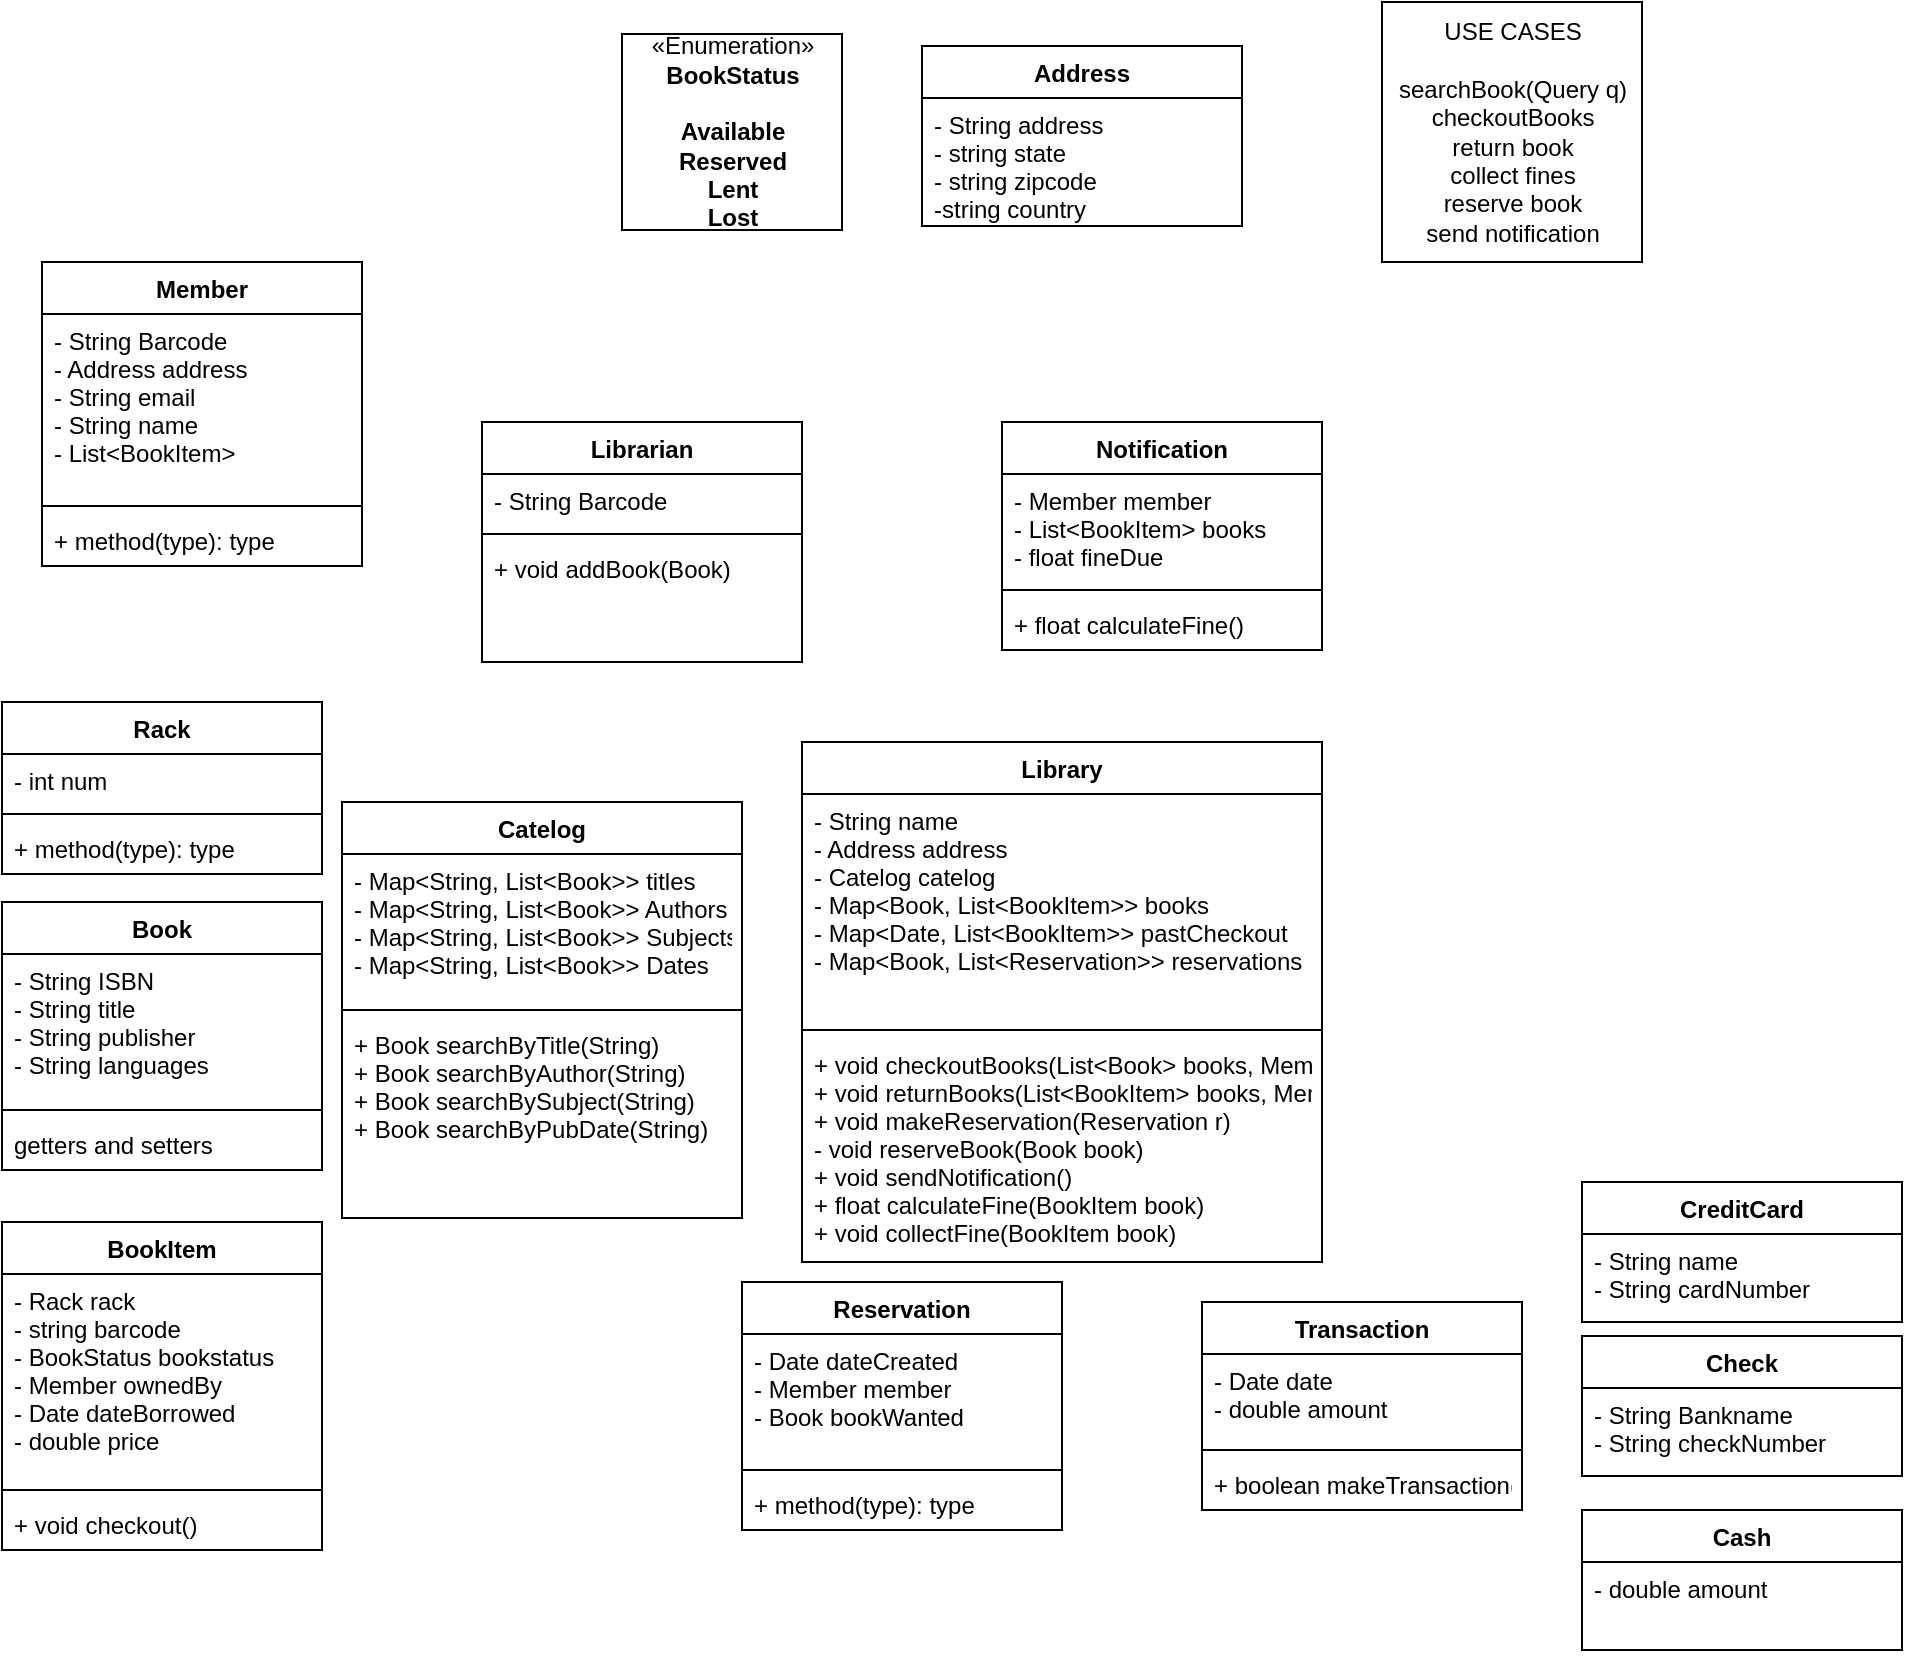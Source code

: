 <mxfile version="14.7.10" type="github">
  <diagram id="0hD28qupYNkQJjnbglOo" name="Page-1">
    <mxGraphModel dx="1346" dy="1120" grid="1" gridSize="10" guides="1" tooltips="1" connect="1" arrows="1" fold="1" page="1" pageScale="1" pageWidth="850" pageHeight="1100" math="0" shadow="0">
      <root>
        <mxCell id="0" />
        <mxCell id="1" parent="0" />
        <mxCell id="hHHKtAU5R3myMjBMF4Xn-1" value="Library" style="swimlane;fontStyle=1;align=center;verticalAlign=top;childLayout=stackLayout;horizontal=1;startSize=26;horizontalStack=0;resizeParent=1;resizeParentMax=0;resizeLast=0;collapsible=1;marginBottom=0;" vertex="1" parent="1">
          <mxGeometry x="420" y="400" width="260" height="260" as="geometry" />
        </mxCell>
        <mxCell id="hHHKtAU5R3myMjBMF4Xn-2" value="- String name&#xa;- Address address&#xa;- Catelog catelog&#xa;- Map&lt;Book, List&lt;BookItem&gt;&gt; books&#xa;- Map&lt;Date, List&lt;BookItem&gt;&gt; pastCheckout&#xa;- Map&lt;Book, List&lt;Reservation&gt;&gt; reservations" style="text;strokeColor=none;fillColor=none;align=left;verticalAlign=top;spacingLeft=4;spacingRight=4;overflow=hidden;rotatable=0;points=[[0,0.5],[1,0.5]];portConstraint=eastwest;" vertex="1" parent="hHHKtAU5R3myMjBMF4Xn-1">
          <mxGeometry y="26" width="260" height="114" as="geometry" />
        </mxCell>
        <mxCell id="hHHKtAU5R3myMjBMF4Xn-3" value="" style="line;strokeWidth=1;fillColor=none;align=left;verticalAlign=middle;spacingTop=-1;spacingLeft=3;spacingRight=3;rotatable=0;labelPosition=right;points=[];portConstraint=eastwest;" vertex="1" parent="hHHKtAU5R3myMjBMF4Xn-1">
          <mxGeometry y="140" width="260" height="8" as="geometry" />
        </mxCell>
        <mxCell id="hHHKtAU5R3myMjBMF4Xn-4" value="+ void checkoutBooks(List&lt;Book&gt; books, Member m)&#xa;+ void returnBooks(List&lt;BookItem&gt; books, Member m)&#xa;+ void makeReservation(Reservation r)&#xa;- void reserveBook(Book book)&#xa;+ void sendNotification()&#xa;+ float calculateFine(BookItem book)&#xa;+ void collectFine(BookItem book)" style="text;strokeColor=none;fillColor=none;align=left;verticalAlign=top;spacingLeft=4;spacingRight=4;overflow=hidden;rotatable=0;points=[[0,0.5],[1,0.5]];portConstraint=eastwest;" vertex="1" parent="hHHKtAU5R3myMjBMF4Xn-1">
          <mxGeometry y="148" width="260" height="112" as="geometry" />
        </mxCell>
        <mxCell id="hHHKtAU5R3myMjBMF4Xn-5" value="Book" style="swimlane;fontStyle=1;align=center;verticalAlign=top;childLayout=stackLayout;horizontal=1;startSize=26;horizontalStack=0;resizeParent=1;resizeParentMax=0;resizeLast=0;collapsible=1;marginBottom=0;" vertex="1" parent="1">
          <mxGeometry x="20" y="480" width="160" height="134" as="geometry" />
        </mxCell>
        <mxCell id="hHHKtAU5R3myMjBMF4Xn-6" value="- String ISBN&#xa;- String title&#xa;- String publisher&#xa;- String languages&#xa;" style="text;strokeColor=none;fillColor=none;align=left;verticalAlign=top;spacingLeft=4;spacingRight=4;overflow=hidden;rotatable=0;points=[[0,0.5],[1,0.5]];portConstraint=eastwest;" vertex="1" parent="hHHKtAU5R3myMjBMF4Xn-5">
          <mxGeometry y="26" width="160" height="74" as="geometry" />
        </mxCell>
        <mxCell id="hHHKtAU5R3myMjBMF4Xn-7" value="" style="line;strokeWidth=1;fillColor=none;align=left;verticalAlign=middle;spacingTop=-1;spacingLeft=3;spacingRight=3;rotatable=0;labelPosition=right;points=[];portConstraint=eastwest;" vertex="1" parent="hHHKtAU5R3myMjBMF4Xn-5">
          <mxGeometry y="100" width="160" height="8" as="geometry" />
        </mxCell>
        <mxCell id="hHHKtAU5R3myMjBMF4Xn-8" value="getters and setters" style="text;strokeColor=none;fillColor=none;align=left;verticalAlign=top;spacingLeft=4;spacingRight=4;overflow=hidden;rotatable=0;points=[[0,0.5],[1,0.5]];portConstraint=eastwest;" vertex="1" parent="hHHKtAU5R3myMjBMF4Xn-5">
          <mxGeometry y="108" width="160" height="26" as="geometry" />
        </mxCell>
        <mxCell id="hHHKtAU5R3myMjBMF4Xn-9" value="Rack" style="swimlane;fontStyle=1;align=center;verticalAlign=top;childLayout=stackLayout;horizontal=1;startSize=26;horizontalStack=0;resizeParent=1;resizeParentMax=0;resizeLast=0;collapsible=1;marginBottom=0;" vertex="1" parent="1">
          <mxGeometry x="20" y="380" width="160" height="86" as="geometry" />
        </mxCell>
        <mxCell id="hHHKtAU5R3myMjBMF4Xn-10" value="- int num" style="text;strokeColor=none;fillColor=none;align=left;verticalAlign=top;spacingLeft=4;spacingRight=4;overflow=hidden;rotatable=0;points=[[0,0.5],[1,0.5]];portConstraint=eastwest;" vertex="1" parent="hHHKtAU5R3myMjBMF4Xn-9">
          <mxGeometry y="26" width="160" height="26" as="geometry" />
        </mxCell>
        <mxCell id="hHHKtAU5R3myMjBMF4Xn-11" value="" style="line;strokeWidth=1;fillColor=none;align=left;verticalAlign=middle;spacingTop=-1;spacingLeft=3;spacingRight=3;rotatable=0;labelPosition=right;points=[];portConstraint=eastwest;" vertex="1" parent="hHHKtAU5R3myMjBMF4Xn-9">
          <mxGeometry y="52" width="160" height="8" as="geometry" />
        </mxCell>
        <mxCell id="hHHKtAU5R3myMjBMF4Xn-12" value="+ method(type): type" style="text;strokeColor=none;fillColor=none;align=left;verticalAlign=top;spacingLeft=4;spacingRight=4;overflow=hidden;rotatable=0;points=[[0,0.5],[1,0.5]];portConstraint=eastwest;" vertex="1" parent="hHHKtAU5R3myMjBMF4Xn-9">
          <mxGeometry y="60" width="160" height="26" as="geometry" />
        </mxCell>
        <mxCell id="hHHKtAU5R3myMjBMF4Xn-13" value="BookItem" style="swimlane;fontStyle=1;align=center;verticalAlign=top;childLayout=stackLayout;horizontal=1;startSize=26;horizontalStack=0;resizeParent=1;resizeParentMax=0;resizeLast=0;collapsible=1;marginBottom=0;" vertex="1" parent="1">
          <mxGeometry x="20" y="640" width="160" height="164" as="geometry" />
        </mxCell>
        <mxCell id="hHHKtAU5R3myMjBMF4Xn-14" value="- Rack rack&#xa;- string barcode&#xa;- BookStatus bookstatus&#xa;- Member ownedBy&#xa;- Date dateBorrowed&#xa;- double price&#xa;" style="text;strokeColor=none;fillColor=none;align=left;verticalAlign=top;spacingLeft=4;spacingRight=4;overflow=hidden;rotatable=0;points=[[0,0.5],[1,0.5]];portConstraint=eastwest;" vertex="1" parent="hHHKtAU5R3myMjBMF4Xn-13">
          <mxGeometry y="26" width="160" height="104" as="geometry" />
        </mxCell>
        <mxCell id="hHHKtAU5R3myMjBMF4Xn-15" value="" style="line;strokeWidth=1;fillColor=none;align=left;verticalAlign=middle;spacingTop=-1;spacingLeft=3;spacingRight=3;rotatable=0;labelPosition=right;points=[];portConstraint=eastwest;" vertex="1" parent="hHHKtAU5R3myMjBMF4Xn-13">
          <mxGeometry y="130" width="160" height="8" as="geometry" />
        </mxCell>
        <mxCell id="hHHKtAU5R3myMjBMF4Xn-16" value="+ void checkout()" style="text;strokeColor=none;fillColor=none;align=left;verticalAlign=top;spacingLeft=4;spacingRight=4;overflow=hidden;rotatable=0;points=[[0,0.5],[1,0.5]];portConstraint=eastwest;" vertex="1" parent="hHHKtAU5R3myMjBMF4Xn-13">
          <mxGeometry y="138" width="160" height="26" as="geometry" />
        </mxCell>
        <mxCell id="hHHKtAU5R3myMjBMF4Xn-17" value="Member" style="swimlane;fontStyle=1;align=center;verticalAlign=top;childLayout=stackLayout;horizontal=1;startSize=26;horizontalStack=0;resizeParent=1;resizeParentMax=0;resizeLast=0;collapsible=1;marginBottom=0;" vertex="1" parent="1">
          <mxGeometry x="40" y="160" width="160" height="152" as="geometry" />
        </mxCell>
        <mxCell id="hHHKtAU5R3myMjBMF4Xn-18" value="- String Barcode&#xa;- Address address&#xa;- String email&#xa;- String name&#xa;- List&lt;BookItem&gt;" style="text;strokeColor=none;fillColor=none;align=left;verticalAlign=top;spacingLeft=4;spacingRight=4;overflow=hidden;rotatable=0;points=[[0,0.5],[1,0.5]];portConstraint=eastwest;" vertex="1" parent="hHHKtAU5R3myMjBMF4Xn-17">
          <mxGeometry y="26" width="160" height="92" as="geometry" />
        </mxCell>
        <mxCell id="hHHKtAU5R3myMjBMF4Xn-19" value="" style="line;strokeWidth=1;fillColor=none;align=left;verticalAlign=middle;spacingTop=-1;spacingLeft=3;spacingRight=3;rotatable=0;labelPosition=right;points=[];portConstraint=eastwest;" vertex="1" parent="hHHKtAU5R3myMjBMF4Xn-17">
          <mxGeometry y="118" width="160" height="8" as="geometry" />
        </mxCell>
        <mxCell id="hHHKtAU5R3myMjBMF4Xn-20" value="+ method(type): type" style="text;strokeColor=none;fillColor=none;align=left;verticalAlign=top;spacingLeft=4;spacingRight=4;overflow=hidden;rotatable=0;points=[[0,0.5],[1,0.5]];portConstraint=eastwest;" vertex="1" parent="hHHKtAU5R3myMjBMF4Xn-17">
          <mxGeometry y="126" width="160" height="26" as="geometry" />
        </mxCell>
        <mxCell id="hHHKtAU5R3myMjBMF4Xn-25" value="Reservation" style="swimlane;fontStyle=1;align=center;verticalAlign=top;childLayout=stackLayout;horizontal=1;startSize=26;horizontalStack=0;resizeParent=1;resizeParentMax=0;resizeLast=0;collapsible=1;marginBottom=0;" vertex="1" parent="1">
          <mxGeometry x="390" y="670" width="160" height="124" as="geometry" />
        </mxCell>
        <mxCell id="hHHKtAU5R3myMjBMF4Xn-26" value="- Date dateCreated&#xa;- Member member&#xa;- Book bookWanted" style="text;strokeColor=none;fillColor=none;align=left;verticalAlign=top;spacingLeft=4;spacingRight=4;overflow=hidden;rotatable=0;points=[[0,0.5],[1,0.5]];portConstraint=eastwest;" vertex="1" parent="hHHKtAU5R3myMjBMF4Xn-25">
          <mxGeometry y="26" width="160" height="64" as="geometry" />
        </mxCell>
        <mxCell id="hHHKtAU5R3myMjBMF4Xn-27" value="" style="line;strokeWidth=1;fillColor=none;align=left;verticalAlign=middle;spacingTop=-1;spacingLeft=3;spacingRight=3;rotatable=0;labelPosition=right;points=[];portConstraint=eastwest;" vertex="1" parent="hHHKtAU5R3myMjBMF4Xn-25">
          <mxGeometry y="90" width="160" height="8" as="geometry" />
        </mxCell>
        <mxCell id="hHHKtAU5R3myMjBMF4Xn-28" value="+ method(type): type" style="text;strokeColor=none;fillColor=none;align=left;verticalAlign=top;spacingLeft=4;spacingRight=4;overflow=hidden;rotatable=0;points=[[0,0.5],[1,0.5]];portConstraint=eastwest;" vertex="1" parent="hHHKtAU5R3myMjBMF4Xn-25">
          <mxGeometry y="98" width="160" height="26" as="geometry" />
        </mxCell>
        <mxCell id="hHHKtAU5R3myMjBMF4Xn-29" value="USE CASES&lt;br&gt;&lt;br&gt;searchBook(Query q)&lt;br&gt;checkoutBooks&lt;br&gt;return book&lt;br&gt;collect fines&lt;br&gt;reserve book&lt;br&gt;send notification" style="html=1;" vertex="1" parent="1">
          <mxGeometry x="710" y="30" width="130" height="130" as="geometry" />
        </mxCell>
        <mxCell id="hHHKtAU5R3myMjBMF4Xn-30" value="Notification" style="swimlane;fontStyle=1;align=center;verticalAlign=top;childLayout=stackLayout;horizontal=1;startSize=26;horizontalStack=0;resizeParent=1;resizeParentMax=0;resizeLast=0;collapsible=1;marginBottom=0;" vertex="1" parent="1">
          <mxGeometry x="520" y="240" width="160" height="114" as="geometry" />
        </mxCell>
        <mxCell id="hHHKtAU5R3myMjBMF4Xn-31" value="- Member member&#xa;- List&lt;BookItem&gt; books&#xa;- float fineDue" style="text;strokeColor=none;fillColor=none;align=left;verticalAlign=top;spacingLeft=4;spacingRight=4;overflow=hidden;rotatable=0;points=[[0,0.5],[1,0.5]];portConstraint=eastwest;" vertex="1" parent="hHHKtAU5R3myMjBMF4Xn-30">
          <mxGeometry y="26" width="160" height="54" as="geometry" />
        </mxCell>
        <mxCell id="hHHKtAU5R3myMjBMF4Xn-32" value="" style="line;strokeWidth=1;fillColor=none;align=left;verticalAlign=middle;spacingTop=-1;spacingLeft=3;spacingRight=3;rotatable=0;labelPosition=right;points=[];portConstraint=eastwest;" vertex="1" parent="hHHKtAU5R3myMjBMF4Xn-30">
          <mxGeometry y="80" width="160" height="8" as="geometry" />
        </mxCell>
        <mxCell id="hHHKtAU5R3myMjBMF4Xn-33" value="+ float calculateFine()" style="text;strokeColor=none;fillColor=none;align=left;verticalAlign=top;spacingLeft=4;spacingRight=4;overflow=hidden;rotatable=0;points=[[0,0.5],[1,0.5]];portConstraint=eastwest;" vertex="1" parent="hHHKtAU5R3myMjBMF4Xn-30">
          <mxGeometry y="88" width="160" height="26" as="geometry" />
        </mxCell>
        <mxCell id="hHHKtAU5R3myMjBMF4Xn-34" value="Librarian" style="swimlane;fontStyle=1;align=center;verticalAlign=top;childLayout=stackLayout;horizontal=1;startSize=26;horizontalStack=0;resizeParent=1;resizeParentMax=0;resizeLast=0;collapsible=1;marginBottom=0;" vertex="1" parent="1">
          <mxGeometry x="260" y="240" width="160" height="120" as="geometry" />
        </mxCell>
        <mxCell id="hHHKtAU5R3myMjBMF4Xn-35" value="- String Barcode    " style="text;strokeColor=none;fillColor=none;align=left;verticalAlign=top;spacingLeft=4;spacingRight=4;overflow=hidden;rotatable=0;points=[[0,0.5],[1,0.5]];portConstraint=eastwest;" vertex="1" parent="hHHKtAU5R3myMjBMF4Xn-34">
          <mxGeometry y="26" width="160" height="26" as="geometry" />
        </mxCell>
        <mxCell id="hHHKtAU5R3myMjBMF4Xn-36" value="" style="line;strokeWidth=1;fillColor=none;align=left;verticalAlign=middle;spacingTop=-1;spacingLeft=3;spacingRight=3;rotatable=0;labelPosition=right;points=[];portConstraint=eastwest;" vertex="1" parent="hHHKtAU5R3myMjBMF4Xn-34">
          <mxGeometry y="52" width="160" height="8" as="geometry" />
        </mxCell>
        <mxCell id="hHHKtAU5R3myMjBMF4Xn-37" value="+ void addBook(Book)" style="text;strokeColor=none;fillColor=none;align=left;verticalAlign=top;spacingLeft=4;spacingRight=4;overflow=hidden;rotatable=0;points=[[0,0.5],[1,0.5]];portConstraint=eastwest;" vertex="1" parent="hHHKtAU5R3myMjBMF4Xn-34">
          <mxGeometry y="60" width="160" height="60" as="geometry" />
        </mxCell>
        <mxCell id="hHHKtAU5R3myMjBMF4Xn-40" value="Address" style="swimlane;fontStyle=1;align=center;verticalAlign=top;childLayout=stackLayout;horizontal=1;startSize=26;horizontalStack=0;resizeParent=1;resizeParentMax=0;resizeLast=0;collapsible=1;marginBottom=0;" vertex="1" parent="1">
          <mxGeometry x="480" y="52" width="160" height="90" as="geometry" />
        </mxCell>
        <mxCell id="hHHKtAU5R3myMjBMF4Xn-41" value="- String address&#xa;- string state&#xa;- string zipcode&#xa;-string country" style="text;strokeColor=none;fillColor=none;align=left;verticalAlign=top;spacingLeft=4;spacingRight=4;overflow=hidden;rotatable=0;points=[[0,0.5],[1,0.5]];portConstraint=eastwest;" vertex="1" parent="hHHKtAU5R3myMjBMF4Xn-40">
          <mxGeometry y="26" width="160" height="64" as="geometry" />
        </mxCell>
        <mxCell id="hHHKtAU5R3myMjBMF4Xn-44" value="Catelog" style="swimlane;fontStyle=1;align=center;verticalAlign=top;childLayout=stackLayout;horizontal=1;startSize=26;horizontalStack=0;resizeParent=1;resizeParentMax=0;resizeLast=0;collapsible=1;marginBottom=0;" vertex="1" parent="1">
          <mxGeometry x="190" y="430" width="200" height="208" as="geometry" />
        </mxCell>
        <mxCell id="hHHKtAU5R3myMjBMF4Xn-45" value="- Map&lt;String, List&lt;Book&gt;&gt; titles&#xa;- Map&lt;String, List&lt;Book&gt;&gt; Authors&#xa;- Map&lt;String, List&lt;Book&gt;&gt; Subjects&#xa;- Map&lt;String, List&lt;Book&gt;&gt; Dates" style="text;strokeColor=none;fillColor=none;align=left;verticalAlign=top;spacingLeft=4;spacingRight=4;overflow=hidden;rotatable=0;points=[[0,0.5],[1,0.5]];portConstraint=eastwest;" vertex="1" parent="hHHKtAU5R3myMjBMF4Xn-44">
          <mxGeometry y="26" width="200" height="74" as="geometry" />
        </mxCell>
        <mxCell id="hHHKtAU5R3myMjBMF4Xn-46" value="" style="line;strokeWidth=1;fillColor=none;align=left;verticalAlign=middle;spacingTop=-1;spacingLeft=3;spacingRight=3;rotatable=0;labelPosition=right;points=[];portConstraint=eastwest;" vertex="1" parent="hHHKtAU5R3myMjBMF4Xn-44">
          <mxGeometry y="100" width="200" height="8" as="geometry" />
        </mxCell>
        <mxCell id="hHHKtAU5R3myMjBMF4Xn-47" value="+ Book searchByTitle(String)&#xa;+ Book searchByAuthor(String)&#xa;+ Book searchBySubject(String)&#xa;+ Book searchByPubDate(String)&#xa;" style="text;strokeColor=none;fillColor=none;align=left;verticalAlign=top;spacingLeft=4;spacingRight=4;overflow=hidden;rotatable=0;points=[[0,0.5],[1,0.5]];portConstraint=eastwest;" vertex="1" parent="hHHKtAU5R3myMjBMF4Xn-44">
          <mxGeometry y="108" width="200" height="100" as="geometry" />
        </mxCell>
        <mxCell id="hHHKtAU5R3myMjBMF4Xn-48" value="«Enumeration»&lt;br&gt;&lt;b&gt;BookStatus&lt;br&gt;&lt;br&gt;Available&lt;br&gt;Reserved&lt;br&gt;Lent&lt;br&gt;Lost&lt;br&gt;&lt;/b&gt;" style="html=1;" vertex="1" parent="1">
          <mxGeometry x="330" y="46" width="110" height="98" as="geometry" />
        </mxCell>
        <mxCell id="hHHKtAU5R3myMjBMF4Xn-49" value="Transaction" style="swimlane;fontStyle=1;align=center;verticalAlign=top;childLayout=stackLayout;horizontal=1;startSize=26;horizontalStack=0;resizeParent=1;resizeParentMax=0;resizeLast=0;collapsible=1;marginBottom=0;" vertex="1" parent="1">
          <mxGeometry x="620" y="680" width="160" height="104" as="geometry" />
        </mxCell>
        <mxCell id="hHHKtAU5R3myMjBMF4Xn-50" value="- Date date&#xa;- double amount" style="text;strokeColor=none;fillColor=none;align=left;verticalAlign=top;spacingLeft=4;spacingRight=4;overflow=hidden;rotatable=0;points=[[0,0.5],[1,0.5]];portConstraint=eastwest;" vertex="1" parent="hHHKtAU5R3myMjBMF4Xn-49">
          <mxGeometry y="26" width="160" height="44" as="geometry" />
        </mxCell>
        <mxCell id="hHHKtAU5R3myMjBMF4Xn-51" value="" style="line;strokeWidth=1;fillColor=none;align=left;verticalAlign=middle;spacingTop=-1;spacingLeft=3;spacingRight=3;rotatable=0;labelPosition=right;points=[];portConstraint=eastwest;" vertex="1" parent="hHHKtAU5R3myMjBMF4Xn-49">
          <mxGeometry y="70" width="160" height="8" as="geometry" />
        </mxCell>
        <mxCell id="hHHKtAU5R3myMjBMF4Xn-52" value="+ boolean makeTransaction()" style="text;strokeColor=none;fillColor=none;align=left;verticalAlign=top;spacingLeft=4;spacingRight=4;overflow=hidden;rotatable=0;points=[[0,0.5],[1,0.5]];portConstraint=eastwest;" vertex="1" parent="hHHKtAU5R3myMjBMF4Xn-49">
          <mxGeometry y="78" width="160" height="26" as="geometry" />
        </mxCell>
        <mxCell id="hHHKtAU5R3myMjBMF4Xn-53" value="CreditCard" style="swimlane;fontStyle=1;align=center;verticalAlign=top;childLayout=stackLayout;horizontal=1;startSize=26;horizontalStack=0;resizeParent=1;resizeParentMax=0;resizeLast=0;collapsible=1;marginBottom=0;" vertex="1" parent="1">
          <mxGeometry x="810" y="620" width="160" height="70" as="geometry" />
        </mxCell>
        <mxCell id="hHHKtAU5R3myMjBMF4Xn-54" value="- String name&#xa;- String cardNumber" style="text;strokeColor=none;fillColor=none;align=left;verticalAlign=top;spacingLeft=4;spacingRight=4;overflow=hidden;rotatable=0;points=[[0,0.5],[1,0.5]];portConstraint=eastwest;" vertex="1" parent="hHHKtAU5R3myMjBMF4Xn-53">
          <mxGeometry y="26" width="160" height="44" as="geometry" />
        </mxCell>
        <mxCell id="hHHKtAU5R3myMjBMF4Xn-58" value="Check&#xa;" style="swimlane;fontStyle=1;align=center;verticalAlign=top;childLayout=stackLayout;horizontal=1;startSize=26;horizontalStack=0;resizeParent=1;resizeParentMax=0;resizeLast=0;collapsible=1;marginBottom=0;" vertex="1" parent="1">
          <mxGeometry x="810" y="697" width="160" height="70" as="geometry" />
        </mxCell>
        <mxCell id="hHHKtAU5R3myMjBMF4Xn-59" value="- String Bankname&#xa;- String checkNumber" style="text;strokeColor=none;fillColor=none;align=left;verticalAlign=top;spacingLeft=4;spacingRight=4;overflow=hidden;rotatable=0;points=[[0,0.5],[1,0.5]];portConstraint=eastwest;" vertex="1" parent="hHHKtAU5R3myMjBMF4Xn-58">
          <mxGeometry y="26" width="160" height="44" as="geometry" />
        </mxCell>
        <mxCell id="hHHKtAU5R3myMjBMF4Xn-60" value="Cash" style="swimlane;fontStyle=1;align=center;verticalAlign=top;childLayout=stackLayout;horizontal=1;startSize=26;horizontalStack=0;resizeParent=1;resizeParentMax=0;resizeLast=0;collapsible=1;marginBottom=0;" vertex="1" parent="1">
          <mxGeometry x="810" y="784" width="160" height="70" as="geometry" />
        </mxCell>
        <mxCell id="hHHKtAU5R3myMjBMF4Xn-61" value="- double amount" style="text;strokeColor=none;fillColor=none;align=left;verticalAlign=top;spacingLeft=4;spacingRight=4;overflow=hidden;rotatable=0;points=[[0,0.5],[1,0.5]];portConstraint=eastwest;" vertex="1" parent="hHHKtAU5R3myMjBMF4Xn-60">
          <mxGeometry y="26" width="160" height="44" as="geometry" />
        </mxCell>
      </root>
    </mxGraphModel>
  </diagram>
</mxfile>
